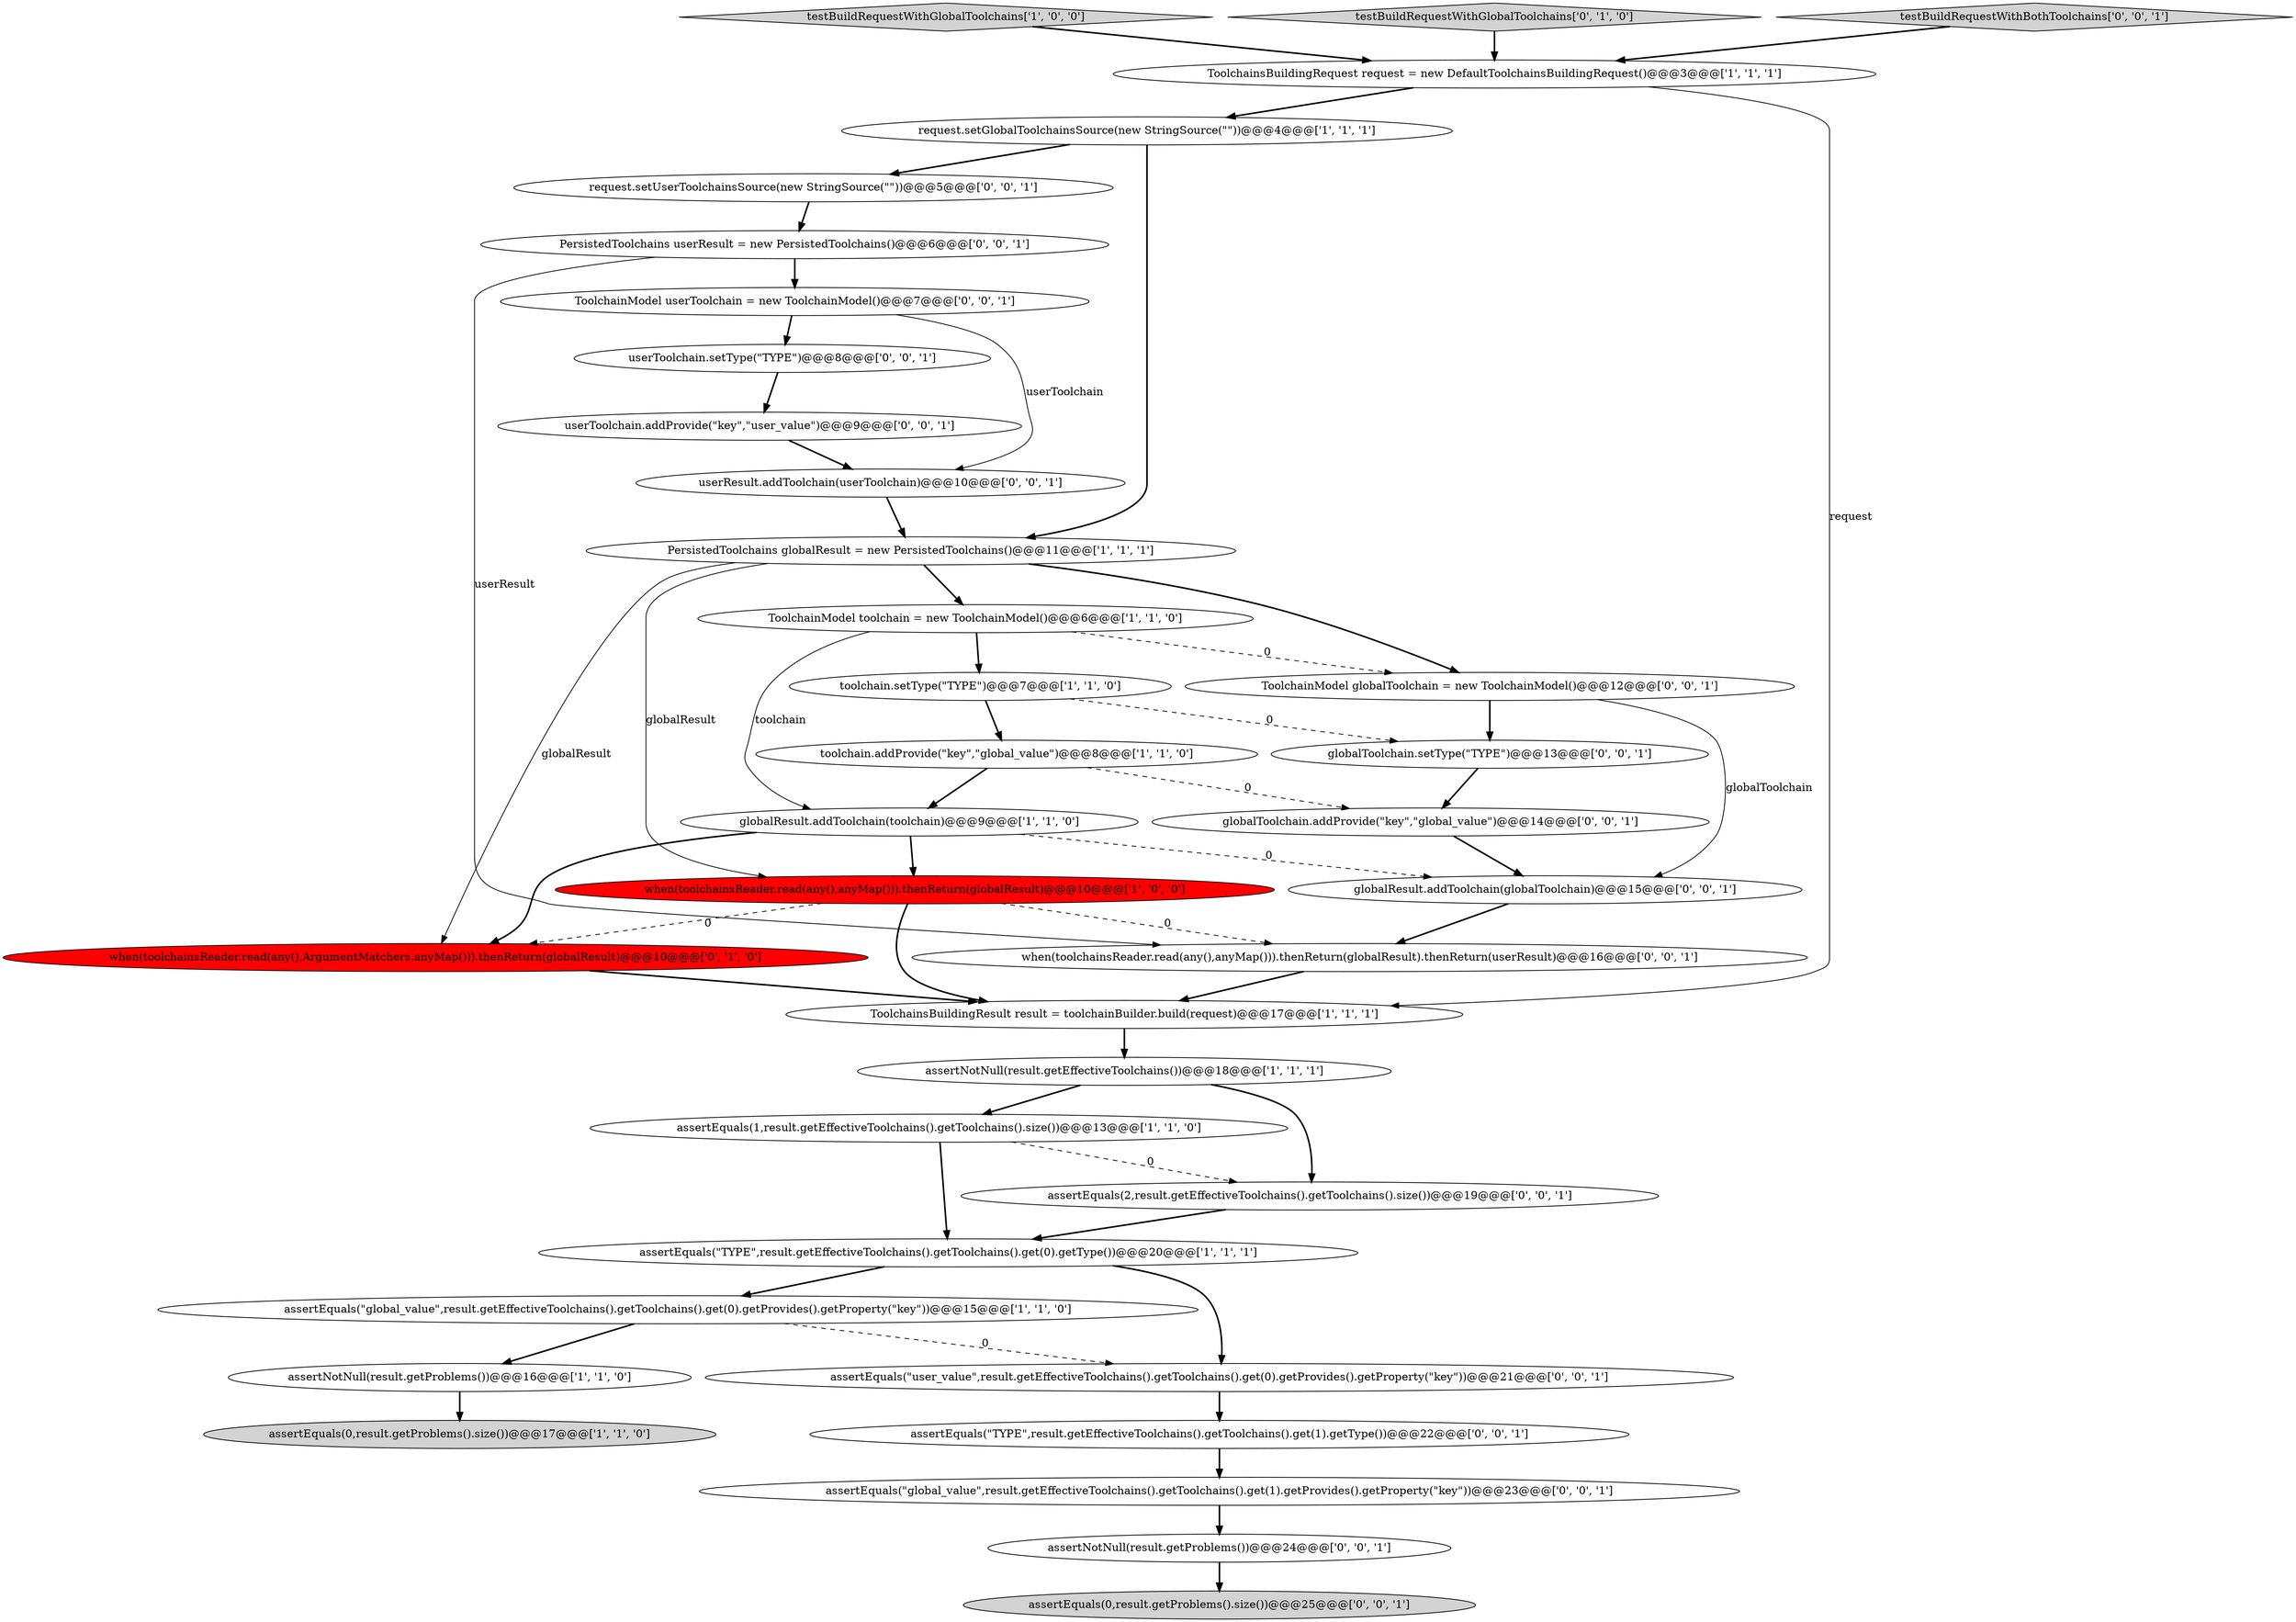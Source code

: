 digraph {
29 [style = filled, label = "assertNotNull(result.getProblems())@@@24@@@['0', '0', '1']", fillcolor = white, shape = ellipse image = "AAA0AAABBB3BBB"];
5 [style = filled, label = "request.setGlobalToolchainsSource(new StringSource(\"\"))@@@4@@@['1', '1', '1']", fillcolor = white, shape = ellipse image = "AAA0AAABBB1BBB"];
11 [style = filled, label = "assertNotNull(result.getProblems())@@@16@@@['1', '1', '0']", fillcolor = white, shape = ellipse image = "AAA0AAABBB1BBB"];
27 [style = filled, label = "PersistedToolchains userResult = new PersistedToolchains()@@@6@@@['0', '0', '1']", fillcolor = white, shape = ellipse image = "AAA0AAABBB3BBB"];
12 [style = filled, label = "toolchain.addProvide(\"key\",\"global_value\")@@@8@@@['1', '1', '0']", fillcolor = white, shape = ellipse image = "AAA0AAABBB1BBB"];
15 [style = filled, label = "ToolchainModel toolchain = new ToolchainModel()@@@6@@@['1', '1', '0']", fillcolor = white, shape = ellipse image = "AAA0AAABBB1BBB"];
32 [style = filled, label = "userToolchain.addProvide(\"key\",\"user_value\")@@@9@@@['0', '0', '1']", fillcolor = white, shape = ellipse image = "AAA0AAABBB3BBB"];
8 [style = filled, label = "assertEquals(1,result.getEffectiveToolchains().getToolchains().size())@@@13@@@['1', '1', '0']", fillcolor = white, shape = ellipse image = "AAA0AAABBB1BBB"];
1 [style = filled, label = "PersistedToolchains globalResult = new PersistedToolchains()@@@11@@@['1', '1', '1']", fillcolor = white, shape = ellipse image = "AAA0AAABBB1BBB"];
21 [style = filled, label = "assertEquals(0,result.getProblems().size())@@@25@@@['0', '0', '1']", fillcolor = lightgray, shape = ellipse image = "AAA0AAABBB3BBB"];
9 [style = filled, label = "ToolchainsBuildingRequest request = new DefaultToolchainsBuildingRequest()@@@3@@@['1', '1', '1']", fillcolor = white, shape = ellipse image = "AAA0AAABBB1BBB"];
34 [style = filled, label = "ToolchainModel globalToolchain = new ToolchainModel()@@@12@@@['0', '0', '1']", fillcolor = white, shape = ellipse image = "AAA0AAABBB3BBB"];
25 [style = filled, label = "ToolchainModel userToolchain = new ToolchainModel()@@@7@@@['0', '0', '1']", fillcolor = white, shape = ellipse image = "AAA0AAABBB3BBB"];
20 [style = filled, label = "when(toolchainsReader.read(any(),anyMap())).thenReturn(globalResult).thenReturn(userResult)@@@16@@@['0', '0', '1']", fillcolor = white, shape = ellipse image = "AAA0AAABBB3BBB"];
19 [style = filled, label = "assertEquals(\"global_value\",result.getEffectiveToolchains().getToolchains().get(1).getProvides().getProperty(\"key\"))@@@23@@@['0', '0', '1']", fillcolor = white, shape = ellipse image = "AAA0AAABBB3BBB"];
14 [style = filled, label = "assertEquals(\"global_value\",result.getEffectiveToolchains().getToolchains().get(0).getProvides().getProperty(\"key\"))@@@15@@@['1', '1', '0']", fillcolor = white, shape = ellipse image = "AAA0AAABBB1BBB"];
30 [style = filled, label = "globalResult.addToolchain(globalToolchain)@@@15@@@['0', '0', '1']", fillcolor = white, shape = ellipse image = "AAA0AAABBB3BBB"];
6 [style = filled, label = "testBuildRequestWithGlobalToolchains['1', '0', '0']", fillcolor = lightgray, shape = diamond image = "AAA0AAABBB1BBB"];
17 [style = filled, label = "testBuildRequestWithGlobalToolchains['0', '1', '0']", fillcolor = lightgray, shape = diamond image = "AAA0AAABBB2BBB"];
2 [style = filled, label = "toolchain.setType(\"TYPE\")@@@7@@@['1', '1', '0']", fillcolor = white, shape = ellipse image = "AAA0AAABBB1BBB"];
22 [style = filled, label = "testBuildRequestWithBothToolchains['0', '0', '1']", fillcolor = lightgray, shape = diamond image = "AAA0AAABBB3BBB"];
3 [style = filled, label = "when(toolchainsReader.read(any(),anyMap())).thenReturn(globalResult)@@@10@@@['1', '0', '0']", fillcolor = red, shape = ellipse image = "AAA1AAABBB1BBB"];
23 [style = filled, label = "assertEquals(\"user_value\",result.getEffectiveToolchains().getToolchains().get(0).getProvides().getProperty(\"key\"))@@@21@@@['0', '0', '1']", fillcolor = white, shape = ellipse image = "AAA0AAABBB3BBB"];
31 [style = filled, label = "globalToolchain.addProvide(\"key\",\"global_value\")@@@14@@@['0', '0', '1']", fillcolor = white, shape = ellipse image = "AAA0AAABBB3BBB"];
24 [style = filled, label = "assertEquals(\"TYPE\",result.getEffectiveToolchains().getToolchains().get(1).getType())@@@22@@@['0', '0', '1']", fillcolor = white, shape = ellipse image = "AAA0AAABBB3BBB"];
28 [style = filled, label = "userToolchain.setType(\"TYPE\")@@@8@@@['0', '0', '1']", fillcolor = white, shape = ellipse image = "AAA0AAABBB3BBB"];
4 [style = filled, label = "assertEquals(0,result.getProblems().size())@@@17@@@['1', '1', '0']", fillcolor = lightgray, shape = ellipse image = "AAA0AAABBB1BBB"];
33 [style = filled, label = "userResult.addToolchain(userToolchain)@@@10@@@['0', '0', '1']", fillcolor = white, shape = ellipse image = "AAA0AAABBB3BBB"];
18 [style = filled, label = "assertEquals(2,result.getEffectiveToolchains().getToolchains().size())@@@19@@@['0', '0', '1']", fillcolor = white, shape = ellipse image = "AAA0AAABBB3BBB"];
35 [style = filled, label = "request.setUserToolchainsSource(new StringSource(\"\"))@@@5@@@['0', '0', '1']", fillcolor = white, shape = ellipse image = "AAA0AAABBB3BBB"];
0 [style = filled, label = "globalResult.addToolchain(toolchain)@@@9@@@['1', '1', '0']", fillcolor = white, shape = ellipse image = "AAA0AAABBB1BBB"];
7 [style = filled, label = "assertNotNull(result.getEffectiveToolchains())@@@18@@@['1', '1', '1']", fillcolor = white, shape = ellipse image = "AAA0AAABBB1BBB"];
16 [style = filled, label = "when(toolchainsReader.read(any(),ArgumentMatchers.anyMap())).thenReturn(globalResult)@@@10@@@['0', '1', '0']", fillcolor = red, shape = ellipse image = "AAA1AAABBB2BBB"];
10 [style = filled, label = "ToolchainsBuildingResult result = toolchainBuilder.build(request)@@@17@@@['1', '1', '1']", fillcolor = white, shape = ellipse image = "AAA0AAABBB1BBB"];
26 [style = filled, label = "globalToolchain.setType(\"TYPE\")@@@13@@@['0', '0', '1']", fillcolor = white, shape = ellipse image = "AAA0AAABBB3BBB"];
13 [style = filled, label = "assertEquals(\"TYPE\",result.getEffectiveToolchains().getToolchains().get(0).getType())@@@20@@@['1', '1', '1']", fillcolor = white, shape = ellipse image = "AAA0AAABBB1BBB"];
0->3 [style = bold, label=""];
1->3 [style = solid, label="globalResult"];
0->16 [style = bold, label=""];
15->2 [style = bold, label=""];
35->27 [style = bold, label=""];
25->28 [style = bold, label=""];
15->34 [style = dashed, label="0"];
24->19 [style = bold, label=""];
25->33 [style = solid, label="userToolchain"];
16->10 [style = bold, label=""];
30->20 [style = bold, label=""];
19->29 [style = bold, label=""];
1->15 [style = bold, label=""];
17->9 [style = bold, label=""];
11->4 [style = bold, label=""];
22->9 [style = bold, label=""];
27->20 [style = solid, label="userResult"];
12->31 [style = dashed, label="0"];
33->1 [style = bold, label=""];
1->16 [style = solid, label="globalResult"];
7->8 [style = bold, label=""];
12->0 [style = bold, label=""];
10->7 [style = bold, label=""];
32->33 [style = bold, label=""];
29->21 [style = bold, label=""];
2->12 [style = bold, label=""];
28->32 [style = bold, label=""];
20->10 [style = bold, label=""];
3->10 [style = bold, label=""];
5->1 [style = bold, label=""];
26->31 [style = bold, label=""];
1->34 [style = bold, label=""];
23->24 [style = bold, label=""];
14->23 [style = dashed, label="0"];
34->26 [style = bold, label=""];
34->30 [style = solid, label="globalToolchain"];
3->20 [style = dashed, label="0"];
0->30 [style = dashed, label="0"];
31->30 [style = bold, label=""];
18->13 [style = bold, label=""];
13->23 [style = bold, label=""];
9->5 [style = bold, label=""];
7->18 [style = bold, label=""];
9->10 [style = solid, label="request"];
8->18 [style = dashed, label="0"];
2->26 [style = dashed, label="0"];
6->9 [style = bold, label=""];
14->11 [style = bold, label=""];
13->14 [style = bold, label=""];
27->25 [style = bold, label=""];
5->35 [style = bold, label=""];
15->0 [style = solid, label="toolchain"];
3->16 [style = dashed, label="0"];
8->13 [style = bold, label=""];
}
